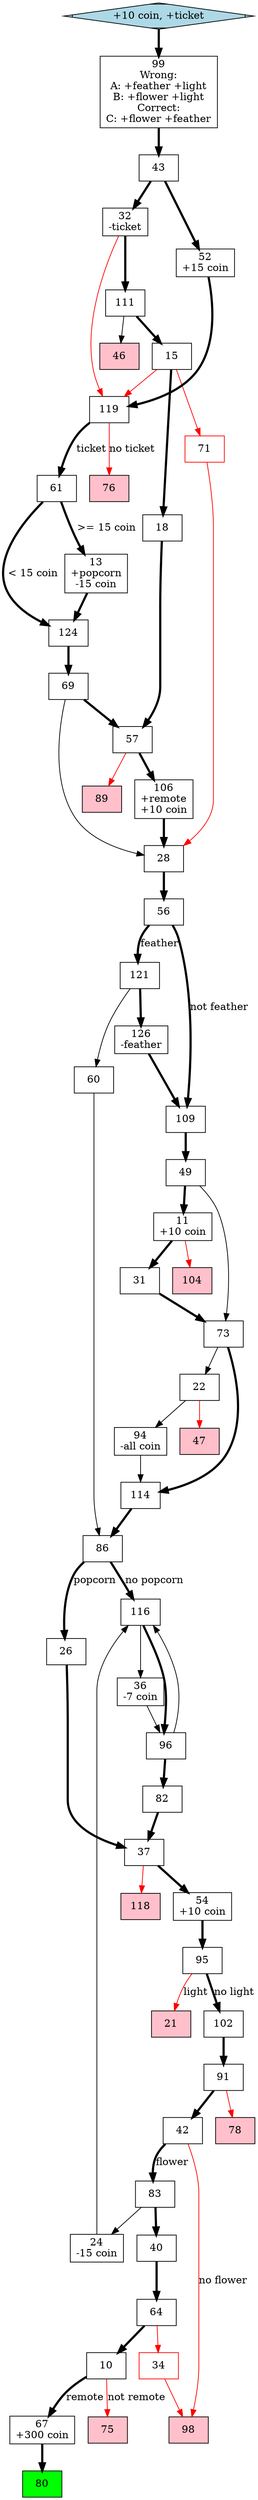 digraph G {
  start [shape=Mdiamond, fillcolor="lightblue", style=filled];

  start [label="+10 coin, +ticket"];
  start -> page99 [penwidth=3];

  page10 [shape=MSquare, label="10"];
  page10 -> page67 [label="remote", penwidth=3];
  page10 -> page75 [label="not remote", color=red];

  page11 [shape=MSquare, label="11\n+10 coin"];
  page11 -> page104 [color=red];
  page11 -> page31 [penwidth=3];

  page13 [shape=MSquare, label="13\n+popcorn\n-15 coin"];
  page13 -> page124 [penwidth=3];

  page15 [shape=MSquare, label="15"];
  page15 -> page119 [color=red];
  page15 -> page18 [penwidth=3];
  page15 -> page71 [color=red];

  page18 [shape=MSquare, label="18"];
  page18 -> page57 [penwidth=3];

  page21 [shape=MSquare, label="21", fillcolor="pink", style=filled];

  page22 [shape=MSquare, label="22"];
  page22 -> page94;
  page22 -> page47 [color=red];

  page24 [shape=MSquare, label="24\n-15 coin"];
  page24 -> page116;

  page26 [shape=MSquare, label="26"];
  page26 -> page37 [penwidth=3];

  page28 [shape=MSquare, label="28"];
  page28 -> page56 [penwidth=3];

  page31 [shape=MSquare, label="31"];
  page31 -> page73 [penwidth=3];

  page32 [shape=MSquare, label="32\n-ticket"];
  page32 -> page111 [penwidth=3];
  page32 -> page119 [color=red];

  page34 [shape=MSquare, label="34", color=red];
  page34 -> page98 [color=red];

  page36 [shape=MSquare, label="36\n-7 coin"];
  page36 -> page96;
  
  page37 [shape=MSquare, label="37"];
  page37 -> page118 [color=red];
  page37 -> page54 [penwidth=3];
  
  page40 [shape=MSquare, label="40"];
  page40 -> page64 [penwidth=3];

  page42 [shape=MSquare, label="42"];
  page42 -> page83 [label="flower", penwidth=3];
  page42 -> page98 [label="no flower", color=red];

  page43 [shape=MSquare, label="43"];
  page43 -> page52 [penwidth=3];
  page43 -> page32 [penwidth=3];

  page46 [shape=MSquare, label="46", fillcolor="pink", style=filled];

  page47 [shape=MSquare, label="47", fillcolor="pink", style=filled];

  page49 [shape=MSquare, label="49"];
  page49 -> page11 [penwidth=3];
  page49 -> page73;

  page52 [shape=MSquare, label="52\n+15 coin"];
  page52 -> page119 [penwidth=3];

  page54 [shape=MSquare, label="54\n+10 coin"];
  page54 -> page95 [penwidth=3];

  page56 [shape=MSquare, label="56"];
  page56 -> page121 [label="feather", penwidth=3];
  page56 -> page109 [label="not feather", penwidth=3];

  page57 [shape=MSquare, label="57"];
  page57 -> page106 [penwidth=3];
  page57 -> page89 [color=red];

  page60 [shape=MSquare, label="60"];
  page60 -> page86;

  page61 [shape=MSquare, label="61"];
  page61 -> page13 [label=">= 15 coin", penwidth=3];
  page61 -> page124 [label="< 15 coin", penwidth=3];

  page64 [shape=MSquare, label="64"];
  page64 -> page34 [color=red];
  page64 -> page10 [penwidth=3];
  
  page67 [shape=MSquare, label="67\n+300 coin"];
  page67 -> page80  [penwidth=3];

  page69 [shape=MSquare, label="69"];
  page69 -> page28;
  page69 -> page57 [penwidth=3];

  page71 [shape=MSquare, label="71", color=red];
  page71 -> page28 [color=red];

  page73 [shape=MSquare, label="73"];
  page73 -> page114 [penwidth=3];
  page73 -> page22;

  page75 [shape=MSquare, label="75", fillcolor="pink", style=filled];

  page76 [shape=MSquare, label="76", fillcolor="pink", style=filled];

  page78 [shape=MSquare, label="78", fillcolor="pink", style=filled];
  
  page80 [shape=MSquare, label="80", fillcolor="green", style=filled];

  page82 [shape=MSquare, label="82"];
  page82 -> page37 [penwidth=3];

  page83 [shape=MSquare, label="83"];
  page83 -> page24;
  page83 -> page40 [penwidth=3];

  page86 [shape=MSquare, label="86"];
  page86 -> page26 [label="popcorn", penwidth=3];
  page86 -> page116 [label="no popcorn", penwidth=3];

  page89 [shape=MSquare, label="89", fillcolor="pink", style=filled];

  page91 [shape=MSquare, label="91"];
  page91 -> page78 [color=red];
  page91 -> page42 [penwidth=3];

  page94 [shape=MSquare, label="94\n-all coin"];
  page94 -> page114;

  page95 [shape=MSquare, label="95"];
  page95 -> page21 [label="light", color=red];
  page95 -> page102 [label="no light", penwidth=3];


  page96 [shape=MSquare, label="96"];
  page96 -> page116;
  page96 -> page82 [penwidth=3];
  
  page98 [shape=MSquare, label="98", fillcolor="pink", style=filled];
  
  page99 [shape=MSquare, label="99\nWrong:\nA: +feather +light\nB: +flower +light\nCorrect:\nC: +flower +feather"];
  page99 -> page43 [penwidth=3];

  page102 [shape=MSquare, label="102"];
  page102 -> page91 [penwidth=3];

  page104 [shape=MSquare, label="104", fillcolor="pink", style=filled];

  page106 [shape=MSquare, label="106\n+remote\n+10 coin"];
  page106 -> page28 [penwidth=3];

  page109 [shape=MSquare, label="109"];
  page109 -> page49 [penwidth=3];

  page111 [shape=MSquare, label="111"];
  page111 -> page15 [penwidth=3];
  page111 -> page46;

  page114 [shape=MSquare, label="114"];
  page114 -> page86 [penwidth=3];

  page116 [shape=MSquare, label="116"];
  page116 -> page96 [penwidth=3];
  page116 -> page36;

  page118 [shape=MSquare, label="118", fillcolor="pink", style=filled];

  page119 [shape=MSquare, label="119"];
  page119 -> page61 [label="ticket", penwidth=3];
  page119 -> page76 [label="no ticket", color=red];
 
  page121 [shape=MSquare, label="121"];
  page121 -> page126 [penwidth=3];
  page121 -> page60;

  page124 [shape=MSquare, label="124"];
  page124 -> page69 [penwidth=3];
 
  page126 [shape=MSquare, label="126\n-feather"];
  page126 -> page109 [penwidth=3];
}
